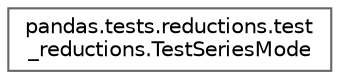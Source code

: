 digraph "Graphical Class Hierarchy"
{
 // LATEX_PDF_SIZE
  bgcolor="transparent";
  edge [fontname=Helvetica,fontsize=10,labelfontname=Helvetica,labelfontsize=10];
  node [fontname=Helvetica,fontsize=10,shape=box,height=0.2,width=0.4];
  rankdir="LR";
  Node0 [id="Node000000",label="pandas.tests.reductions.test\l_reductions.TestSeriesMode",height=0.2,width=0.4,color="grey40", fillcolor="white", style="filled",URL="$d7/d80/classpandas_1_1tests_1_1reductions_1_1test__reductions_1_1TestSeriesMode.html",tooltip=" "];
}
